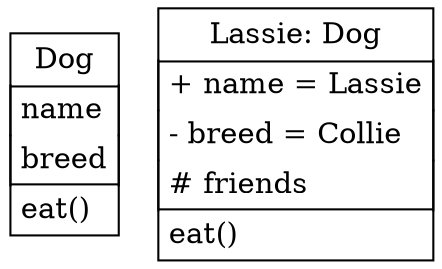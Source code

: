 graph tables {
    node [shape=none margin=0];



7 [label=<
<table cellspacing="-1" cellpadding="4">
 <tr><td sides="b">Dog</td></tr>

 <tr><td sides="lr" align="left">name</td></tr>
 <tr><td sides="lr" align="left">breed</td></tr>

 <tr><td sides="t" align="left">eat()</td></tr>
</table>
>];

8 [label=<
<table cellspacing="-1" cellpadding="4">
 <tr><td sides="b">Lassie: Dog</td></tr>

 <tr><td sides="lr" align="left">+ name = Lassie</td></tr>
 <tr><td sides="lr" align="left">- breed = Collie</td></tr>
 <tr><td sides="lr" align="left"># friends</td></tr>

 <tr><td sides="t" align="left">eat()</td></tr>
</table>
>];

}
